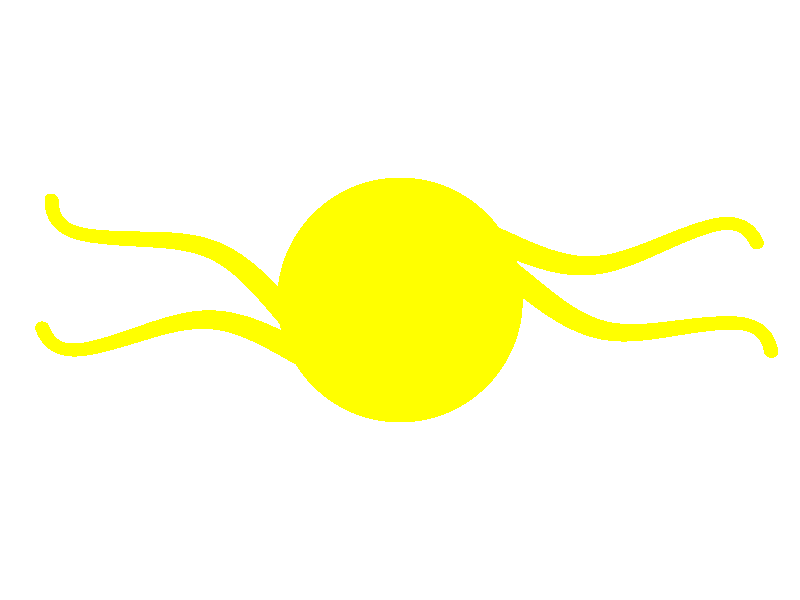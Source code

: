#include "colors.inc"

background { color White }

light_source {
   <10, 100, -100>
   color White
}

light_source {
   <10, 100, 100>
   color White
}

global_settings { ambient_light <1, 1, 1> * 1 }

camera {
   location <0, 0, -100>
   look_at  <0, 0, 2>
}

#if (clock < 0.5)
#declare A = clock * -5;
#declare B = clock * 4;
#declare C = clock * -9;
#declare D = clock * 7;
#else
#declare A = clock * -5;
#declare B = clock * 2;
#declare C = clock * -9;
#declare D = clock * 3;
#end

#declare Tentakel = union {
#declare R = 5;
#declare r = 1;
#declare L = 10;
#declare P = 1;

#declare points = 7;
#declare pt = 0;

   sphere_sweep {
      b_spline points + 1
      <0, 0, 0>, 1
#while (pt < points)
      <R * cos(pt * P + 5 * A) + 5 * R * cos(pt * P * 0.1 * B), pt * L, R * sin(pt * P + 5 * C) + 5 * R * sin(pt * P * 0.1 * D)>, r 
#declare r = r + 0.2;
#declare pt = pt + 1;
#end
   }

   pigment { color Yellow }
   finish { ambient 0.5 phong 0.7 phong_size 20 reflection { 0.0 } }
}


#declare Viech = union {
   object {
      Tentakel
      rotate 90 * z
      translate <62, -15, 1>
   }

   object {
      Tentakel
      rotate 75 * z
      translate <58, -33, 1>
   }

   sphere {
      <0, 0, 0>, 20
      pigment { color Yellow }
   }

   object {
      Tentakel
      rotate -115 * z
      translate <-50, 40, 1>
   }

   object {
      Tentakel
      rotate -95 * z
      translate <-60, 20, 1>
   }
}

object { Viech }